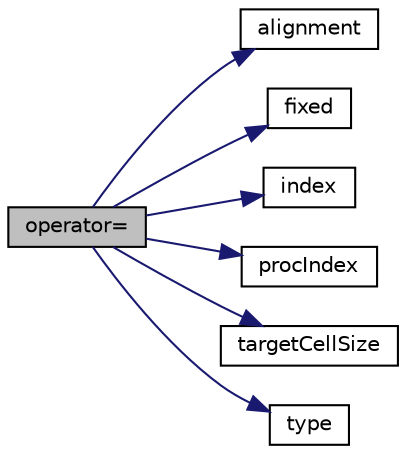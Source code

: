 digraph "operator="
{
  bgcolor="transparent";
  edge [fontname="Helvetica",fontsize="10",labelfontname="Helvetica",labelfontsize="10"];
  node [fontname="Helvetica",fontsize="10",shape=record];
  rankdir="LR";
  Node1 [label="operator=",height=0.2,width=0.4,color="black", fillcolor="grey75", style="filled", fontcolor="black"];
  Node1 -> Node2 [color="midnightblue",fontsize="10",style="solid",fontname="Helvetica"];
  Node2 [label="alignment",height=0.2,width=0.4,color="black",URL="$a01072.html#aedaa74a538e50e7a88c7ff2fb30b765c"];
  Node1 -> Node3 [color="midnightblue",fontsize="10",style="solid",fontname="Helvetica"];
  Node3 [label="fixed",height=0.2,width=0.4,color="black",URL="$a01072.html#a8462e552d15cb43bcc93a8f7763be89e",tooltip="Is the vertex fixed or movable. "];
  Node1 -> Node4 [color="midnightblue",fontsize="10",style="solid",fontname="Helvetica"];
  Node4 [label="index",height=0.2,width=0.4,color="black",URL="$a01072.html#a89fe7f275fb7d23cd8d143184ae5721b"];
  Node1 -> Node5 [color="midnightblue",fontsize="10",style="solid",fontname="Helvetica"];
  Node5 [label="procIndex",height=0.2,width=0.4,color="black",URL="$a01072.html#afd56620b40813581547ca4b16148b65e"];
  Node1 -> Node6 [color="midnightblue",fontsize="10",style="solid",fontname="Helvetica"];
  Node6 [label="targetCellSize",height=0.2,width=0.4,color="black",URL="$a01072.html#a00489c65396d475b84ea2e14d0aec930"];
  Node1 -> Node7 [color="midnightblue",fontsize="10",style="solid",fontname="Helvetica"];
  Node7 [label="type",height=0.2,width=0.4,color="black",URL="$a01072.html#a0b81c16a9a4584b326d6014d0068b1ee"];
}

